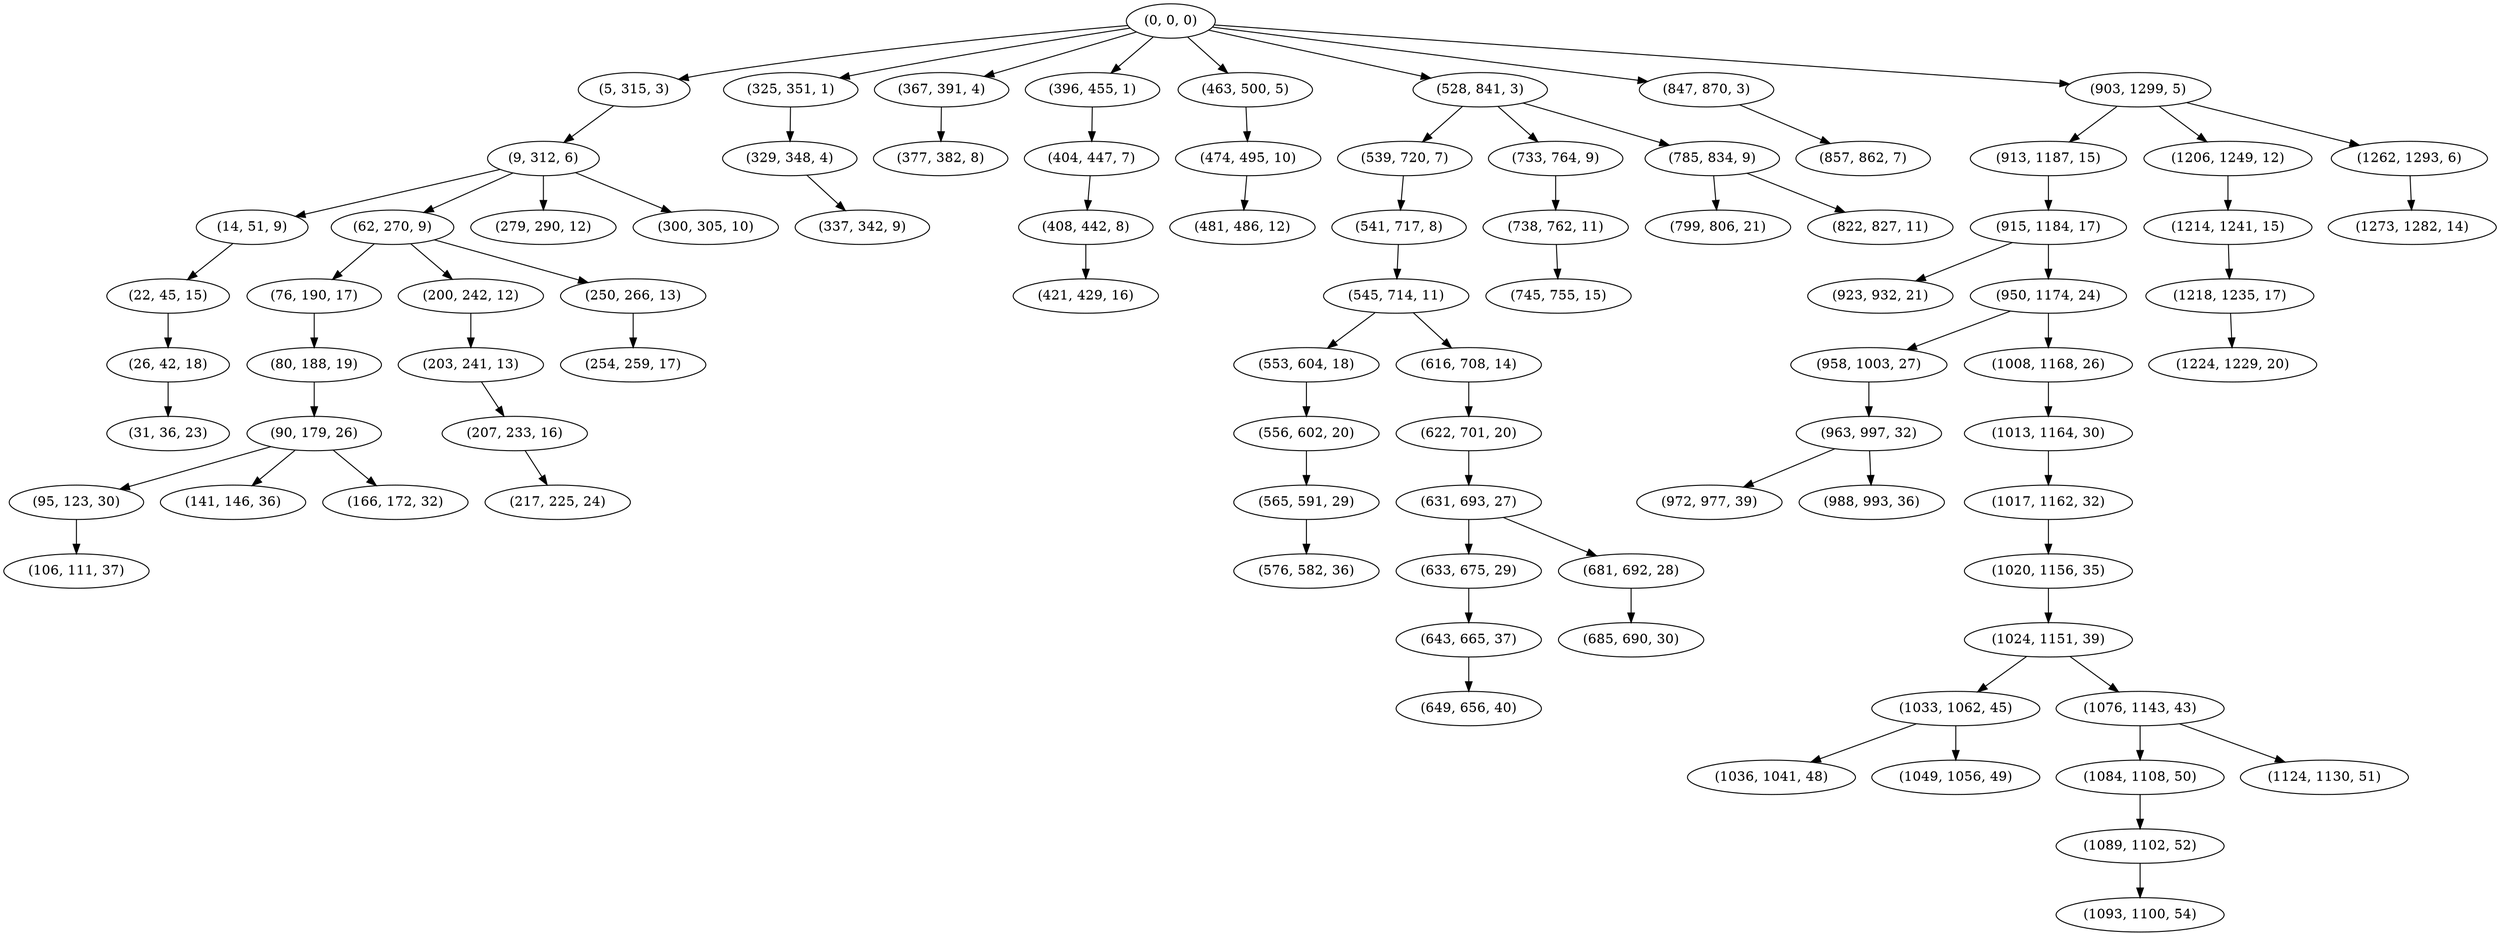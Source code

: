 digraph tree {
    "(0, 0, 0)";
    "(5, 315, 3)";
    "(9, 312, 6)";
    "(14, 51, 9)";
    "(22, 45, 15)";
    "(26, 42, 18)";
    "(31, 36, 23)";
    "(62, 270, 9)";
    "(76, 190, 17)";
    "(80, 188, 19)";
    "(90, 179, 26)";
    "(95, 123, 30)";
    "(106, 111, 37)";
    "(141, 146, 36)";
    "(166, 172, 32)";
    "(200, 242, 12)";
    "(203, 241, 13)";
    "(207, 233, 16)";
    "(217, 225, 24)";
    "(250, 266, 13)";
    "(254, 259, 17)";
    "(279, 290, 12)";
    "(300, 305, 10)";
    "(325, 351, 1)";
    "(329, 348, 4)";
    "(337, 342, 9)";
    "(367, 391, 4)";
    "(377, 382, 8)";
    "(396, 455, 1)";
    "(404, 447, 7)";
    "(408, 442, 8)";
    "(421, 429, 16)";
    "(463, 500, 5)";
    "(474, 495, 10)";
    "(481, 486, 12)";
    "(528, 841, 3)";
    "(539, 720, 7)";
    "(541, 717, 8)";
    "(545, 714, 11)";
    "(553, 604, 18)";
    "(556, 602, 20)";
    "(565, 591, 29)";
    "(576, 582, 36)";
    "(616, 708, 14)";
    "(622, 701, 20)";
    "(631, 693, 27)";
    "(633, 675, 29)";
    "(643, 665, 37)";
    "(649, 656, 40)";
    "(681, 692, 28)";
    "(685, 690, 30)";
    "(733, 764, 9)";
    "(738, 762, 11)";
    "(745, 755, 15)";
    "(785, 834, 9)";
    "(799, 806, 21)";
    "(822, 827, 11)";
    "(847, 870, 3)";
    "(857, 862, 7)";
    "(903, 1299, 5)";
    "(913, 1187, 15)";
    "(915, 1184, 17)";
    "(923, 932, 21)";
    "(950, 1174, 24)";
    "(958, 1003, 27)";
    "(963, 997, 32)";
    "(972, 977, 39)";
    "(988, 993, 36)";
    "(1008, 1168, 26)";
    "(1013, 1164, 30)";
    "(1017, 1162, 32)";
    "(1020, 1156, 35)";
    "(1024, 1151, 39)";
    "(1033, 1062, 45)";
    "(1036, 1041, 48)";
    "(1049, 1056, 49)";
    "(1076, 1143, 43)";
    "(1084, 1108, 50)";
    "(1089, 1102, 52)";
    "(1093, 1100, 54)";
    "(1124, 1130, 51)";
    "(1206, 1249, 12)";
    "(1214, 1241, 15)";
    "(1218, 1235, 17)";
    "(1224, 1229, 20)";
    "(1262, 1293, 6)";
    "(1273, 1282, 14)";
    "(0, 0, 0)" -> "(5, 315, 3)";
    "(0, 0, 0)" -> "(325, 351, 1)";
    "(0, 0, 0)" -> "(367, 391, 4)";
    "(0, 0, 0)" -> "(396, 455, 1)";
    "(0, 0, 0)" -> "(463, 500, 5)";
    "(0, 0, 0)" -> "(528, 841, 3)";
    "(0, 0, 0)" -> "(847, 870, 3)";
    "(0, 0, 0)" -> "(903, 1299, 5)";
    "(5, 315, 3)" -> "(9, 312, 6)";
    "(9, 312, 6)" -> "(14, 51, 9)";
    "(9, 312, 6)" -> "(62, 270, 9)";
    "(9, 312, 6)" -> "(279, 290, 12)";
    "(9, 312, 6)" -> "(300, 305, 10)";
    "(14, 51, 9)" -> "(22, 45, 15)";
    "(22, 45, 15)" -> "(26, 42, 18)";
    "(26, 42, 18)" -> "(31, 36, 23)";
    "(62, 270, 9)" -> "(76, 190, 17)";
    "(62, 270, 9)" -> "(200, 242, 12)";
    "(62, 270, 9)" -> "(250, 266, 13)";
    "(76, 190, 17)" -> "(80, 188, 19)";
    "(80, 188, 19)" -> "(90, 179, 26)";
    "(90, 179, 26)" -> "(95, 123, 30)";
    "(90, 179, 26)" -> "(141, 146, 36)";
    "(90, 179, 26)" -> "(166, 172, 32)";
    "(95, 123, 30)" -> "(106, 111, 37)";
    "(200, 242, 12)" -> "(203, 241, 13)";
    "(203, 241, 13)" -> "(207, 233, 16)";
    "(207, 233, 16)" -> "(217, 225, 24)";
    "(250, 266, 13)" -> "(254, 259, 17)";
    "(325, 351, 1)" -> "(329, 348, 4)";
    "(329, 348, 4)" -> "(337, 342, 9)";
    "(367, 391, 4)" -> "(377, 382, 8)";
    "(396, 455, 1)" -> "(404, 447, 7)";
    "(404, 447, 7)" -> "(408, 442, 8)";
    "(408, 442, 8)" -> "(421, 429, 16)";
    "(463, 500, 5)" -> "(474, 495, 10)";
    "(474, 495, 10)" -> "(481, 486, 12)";
    "(528, 841, 3)" -> "(539, 720, 7)";
    "(528, 841, 3)" -> "(733, 764, 9)";
    "(528, 841, 3)" -> "(785, 834, 9)";
    "(539, 720, 7)" -> "(541, 717, 8)";
    "(541, 717, 8)" -> "(545, 714, 11)";
    "(545, 714, 11)" -> "(553, 604, 18)";
    "(545, 714, 11)" -> "(616, 708, 14)";
    "(553, 604, 18)" -> "(556, 602, 20)";
    "(556, 602, 20)" -> "(565, 591, 29)";
    "(565, 591, 29)" -> "(576, 582, 36)";
    "(616, 708, 14)" -> "(622, 701, 20)";
    "(622, 701, 20)" -> "(631, 693, 27)";
    "(631, 693, 27)" -> "(633, 675, 29)";
    "(631, 693, 27)" -> "(681, 692, 28)";
    "(633, 675, 29)" -> "(643, 665, 37)";
    "(643, 665, 37)" -> "(649, 656, 40)";
    "(681, 692, 28)" -> "(685, 690, 30)";
    "(733, 764, 9)" -> "(738, 762, 11)";
    "(738, 762, 11)" -> "(745, 755, 15)";
    "(785, 834, 9)" -> "(799, 806, 21)";
    "(785, 834, 9)" -> "(822, 827, 11)";
    "(847, 870, 3)" -> "(857, 862, 7)";
    "(903, 1299, 5)" -> "(913, 1187, 15)";
    "(903, 1299, 5)" -> "(1206, 1249, 12)";
    "(903, 1299, 5)" -> "(1262, 1293, 6)";
    "(913, 1187, 15)" -> "(915, 1184, 17)";
    "(915, 1184, 17)" -> "(923, 932, 21)";
    "(915, 1184, 17)" -> "(950, 1174, 24)";
    "(950, 1174, 24)" -> "(958, 1003, 27)";
    "(950, 1174, 24)" -> "(1008, 1168, 26)";
    "(958, 1003, 27)" -> "(963, 997, 32)";
    "(963, 997, 32)" -> "(972, 977, 39)";
    "(963, 997, 32)" -> "(988, 993, 36)";
    "(1008, 1168, 26)" -> "(1013, 1164, 30)";
    "(1013, 1164, 30)" -> "(1017, 1162, 32)";
    "(1017, 1162, 32)" -> "(1020, 1156, 35)";
    "(1020, 1156, 35)" -> "(1024, 1151, 39)";
    "(1024, 1151, 39)" -> "(1033, 1062, 45)";
    "(1024, 1151, 39)" -> "(1076, 1143, 43)";
    "(1033, 1062, 45)" -> "(1036, 1041, 48)";
    "(1033, 1062, 45)" -> "(1049, 1056, 49)";
    "(1076, 1143, 43)" -> "(1084, 1108, 50)";
    "(1076, 1143, 43)" -> "(1124, 1130, 51)";
    "(1084, 1108, 50)" -> "(1089, 1102, 52)";
    "(1089, 1102, 52)" -> "(1093, 1100, 54)";
    "(1206, 1249, 12)" -> "(1214, 1241, 15)";
    "(1214, 1241, 15)" -> "(1218, 1235, 17)";
    "(1218, 1235, 17)" -> "(1224, 1229, 20)";
    "(1262, 1293, 6)" -> "(1273, 1282, 14)";
}
